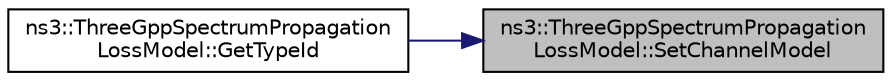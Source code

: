 digraph "ns3::ThreeGppSpectrumPropagationLossModel::SetChannelModel"
{
 // LATEX_PDF_SIZE
  edge [fontname="Helvetica",fontsize="10",labelfontname="Helvetica",labelfontsize="10"];
  node [fontname="Helvetica",fontsize="10",shape=record];
  rankdir="RL";
  Node1 [label="ns3::ThreeGppSpectrumPropagation\lLossModel::SetChannelModel",height=0.2,width=0.4,color="black", fillcolor="grey75", style="filled", fontcolor="black",tooltip="Set the channel model object."];
  Node1 -> Node2 [dir="back",color="midnightblue",fontsize="10",style="solid",fontname="Helvetica"];
  Node2 [label="ns3::ThreeGppSpectrumPropagation\lLossModel::GetTypeId",height=0.2,width=0.4,color="black", fillcolor="white", style="filled",URL="$classns3_1_1_three_gpp_spectrum_propagation_loss_model.html#acccd3f5232bb9aa145680e92121cd4c7",tooltip="Get the type ID."];
}
